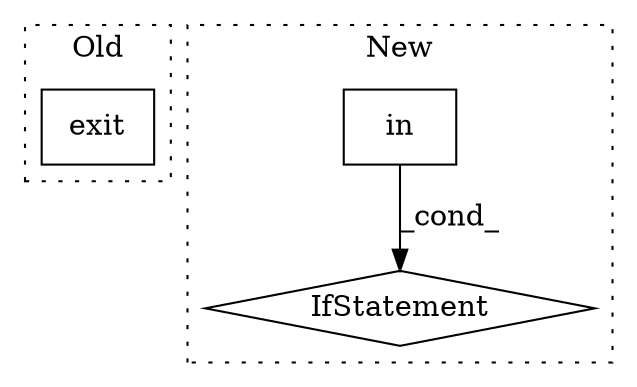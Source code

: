 digraph G {
subgraph cluster0 {
1 [label="exit" a="32" s="28316" l="6" shape="box"];
label = "Old";
style="dotted";
}
subgraph cluster1 {
2 [label="in" a="105" s="32557" l="9" shape="box"];
3 [label="IfStatement" a="25" s="32543,32566" l="14,2" shape="diamond"];
label = "New";
style="dotted";
}
2 -> 3 [label="_cond_"];
}
